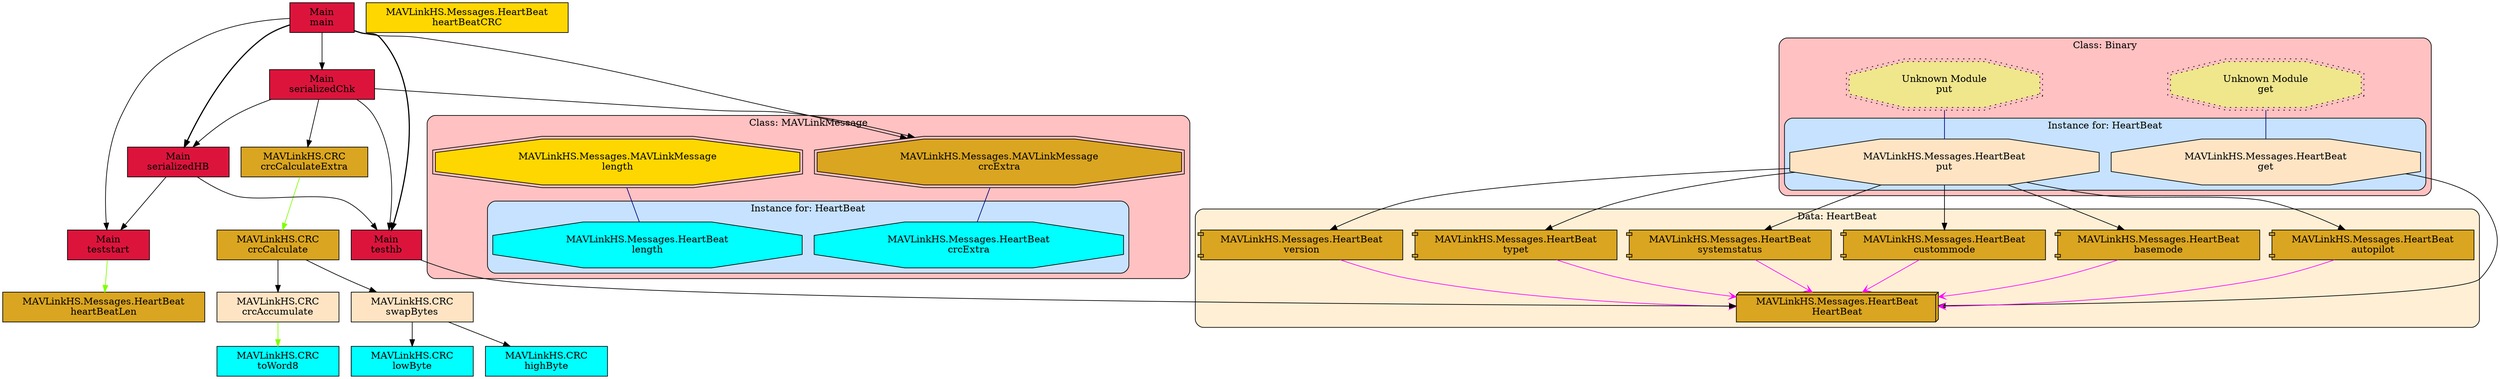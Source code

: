 digraph "Entire Codebase" {
    node [margin="0.4,0.1"
         ,style=filled];
    subgraph cluster_Class_Binary {
        graph [label="Class: Binary"
              ,style="filled,rounded"
              ,fillcolor=rosybrown1];
        subgraph cluster_Class_Binary_Data_HeartBeat {
            graph [label="Instance for: HeartBeat"
                  ,style="filled,rounded"
                  ,fillcolor=slategray1];
            13 [label="MAVLinkHS.Messages.HeartBeat\nget"
               ,shape=octagon
               ,fillcolor=bisque
               ,style="filled,solid"];
            17 [label="MAVLinkHS.Messages.HeartBeat\nput"
               ,shape=octagon
               ,fillcolor=bisque
               ,style="filled,solid"];
        }
        28 [label="Unknown Module\nget"
           ,shape=doubleoctagon
           ,fillcolor=khaki
           ,style="filled,dotted"];
        29 [label="Unknown Module\nput"
           ,shape=doubleoctagon
           ,fillcolor=khaki
           ,style="filled,dotted"];
    }
    subgraph cluster_Class_MAVLinkMessage {
        graph [label="Class: MAVLinkMessage"
              ,style="filled,rounded"
              ,fillcolor=rosybrown1];
        subgraph cluster_Class_MAVLinkMessage_Data_HeartBeat {
            graph [label="Instance for: HeartBeat"
                  ,style="filled,rounded"
                  ,fillcolor=slategray1];
            11 [label="MAVLinkHS.Messages.HeartBeat\ncrcExtra"
               ,shape=octagon
               ,fillcolor=cyan
               ,style="filled,solid"];
            16 [label="MAVLinkHS.Messages.HeartBeat\nlength"
               ,shape=octagon
               ,fillcolor=cyan
               ,style="filled,solid"];
        }
        21 [label="MAVLinkHS.Messages.MAVLinkMessage\ncrcExtra"
           ,shape=doubleoctagon
           ,fillcolor=goldenrod
           ,style="filled,solid"];
        22 [label="MAVLinkHS.Messages.MAVLinkMessage\nlength"
           ,shape=doubleoctagon
           ,fillcolor=gold
           ,style="filled,solid"];
    }
    subgraph cluster_Data_HeartBeat {
        graph [label="Data: HeartBeat"
              ,style="filled,rounded"
              ,fillcolor=papayawhip];
        8 [label="MAVLinkHS.Messages.HeartBeat\nHeartBeat"
          ,shape=box3d
          ,fillcolor=goldenrod
          ,style="filled,solid"];
        9 [label="MAVLinkHS.Messages.HeartBeat\nautopilot"
          ,shape=component
          ,fillcolor=goldenrod
          ,style="filled,solid"];
        10 [label="MAVLinkHS.Messages.HeartBeat\nbasemode"
           ,shape=component
           ,fillcolor=goldenrod
           ,style="filled,solid"];
        12 [label="MAVLinkHS.Messages.HeartBeat\ncustommode"
           ,shape=component
           ,fillcolor=goldenrod
           ,style="filled,solid"];
        18 [label="MAVLinkHS.Messages.HeartBeat\nsystemstatus"
           ,shape=component
           ,fillcolor=goldenrod
           ,style="filled,solid"];
        19 [label="MAVLinkHS.Messages.HeartBeat\ntypet"
           ,shape=component
           ,fillcolor=goldenrod
           ,style="filled,solid"];
        20 [label="MAVLinkHS.Messages.HeartBeat\nversion"
           ,shape=component
           ,fillcolor=goldenrod
           ,style="filled,solid"];
    }
    1 [label="MAVLinkHS.CRC\ncrcAccumulate"
      ,shape=box
      ,fillcolor=bisque
      ,style="filled,solid"];
    2 [label="MAVLinkHS.CRC\ncrcCalculate"
      ,shape=box
      ,fillcolor=goldenrod
      ,style="filled,solid"];
    3 [label="MAVLinkHS.CRC\ncrcCalculateExtra"
      ,shape=box
      ,fillcolor=goldenrod
      ,style="filled,solid"];
    4 [label="MAVLinkHS.CRC\nhighByte"
      ,shape=box
      ,fillcolor=cyan
      ,style="filled,solid"];
    5 [label="MAVLinkHS.CRC\nlowByte"
      ,shape=box
      ,fillcolor=cyan
      ,style="filled,solid"];
    6 [label="MAVLinkHS.CRC\nswapBytes"
      ,shape=box
      ,fillcolor=bisque
      ,style="filled,solid"];
    7 [label="MAVLinkHS.CRC\ntoWord8"
      ,shape=box
      ,fillcolor=cyan
      ,style="filled,solid"];
    14 [label="MAVLinkHS.Messages.HeartBeat\nheartBeatCRC"
       ,shape=box
       ,fillcolor=gold
       ,style="filled,solid"];
    15 [label="MAVLinkHS.Messages.HeartBeat\nheartBeatLen"
       ,shape=box
       ,fillcolor=goldenrod
       ,style="filled,solid"];
    23 [label="Main\nmain"
       ,shape=box
       ,fillcolor=crimson
       ,style="filled,solid"];
    24 [label="Main\nserializedChk"
       ,shape=box
       ,fillcolor=crimson
       ,style="filled,solid"];
    25 [label="Main\nserializedHB"
       ,shape=box
       ,fillcolor=crimson
       ,style="filled,solid"];
    26 [label="Main\ntesthb"
       ,shape=box
       ,fillcolor=crimson
       ,style="filled,solid"];
    27 [label="Main\nteststart"
       ,shape=box
       ,fillcolor=crimson
       ,style="filled,solid"];
    1 -> 7 [penwidth=1
           ,color=chartreuse];
    2 -> 1 [penwidth=1,color=black];
    2 -> 6 [penwidth=1,color=black];
    3 -> 2 [penwidth=1
           ,color=chartreuse];
    6 -> 4 [penwidth=1,color=black];
    6 -> 5 [penwidth=1,color=black];
    9 -> 8 [penwidth=1
           ,color=magenta
           ,arrowtail=odot
           ,arrowhead=vee];
    10 -> 8 [penwidth=1
            ,color=magenta
            ,arrowtail=odot
            ,arrowhead=vee];
    12 -> 8 [penwidth=1
            ,color=magenta
            ,arrowtail=odot
            ,arrowhead=vee];
    13 -> 8 [penwidth=1
            ,color=black];
    17 -> 9 [penwidth=1
            ,color=black];
    17 -> 10 [penwidth=1
             ,color=black];
    17 -> 12 [penwidth=1
             ,color=black];
    17 -> 18 [penwidth=1
             ,color=black];
    17 -> 19 [penwidth=1
             ,color=black];
    17 -> 20 [penwidth=1
             ,color=black];
    18 -> 8 [penwidth=1
            ,color=magenta
            ,arrowtail=odot
            ,arrowhead=vee];
    19 -> 8 [penwidth=1
            ,color=magenta
            ,arrowtail=odot
            ,arrowhead=vee];
    20 -> 8 [penwidth=1
            ,color=magenta
            ,arrowtail=odot
            ,arrowhead=vee];
    21 -> 11 [penwidth=1
             ,color=navy
             ,dir=none];
    22 -> 16 [penwidth=1
             ,color=navy
             ,dir=none];
    23 -> 21 [penwidth=1
             ,color=black];
    23 -> 24 [penwidth=1
             ,color=black];
    23 -> 25 [penwidth=1.6931471805599454
             ,color=black];
    23 -> 26 [penwidth=1.6931471805599454
             ,color=black];
    23 -> 27 [penwidth=1
             ,color=black];
    24 -> 3 [penwidth=1
            ,color=black];
    24 -> 21 [penwidth=1
             ,color=black];
    24 -> 25 [penwidth=1
             ,color=black];
    24 -> 26 [penwidth=1
             ,color=black];
    25 -> 26 [penwidth=1
             ,color=black];
    25 -> 27 [penwidth=1
             ,color=black];
    26 -> 8 [penwidth=1
            ,color=black];
    27 -> 15 [penwidth=1
             ,color=chartreuse];
    28 -> 13 [penwidth=1
             ,color=navy
             ,dir=none];
    29 -> 17 [penwidth=1
             ,color=navy
             ,dir=none];
}
